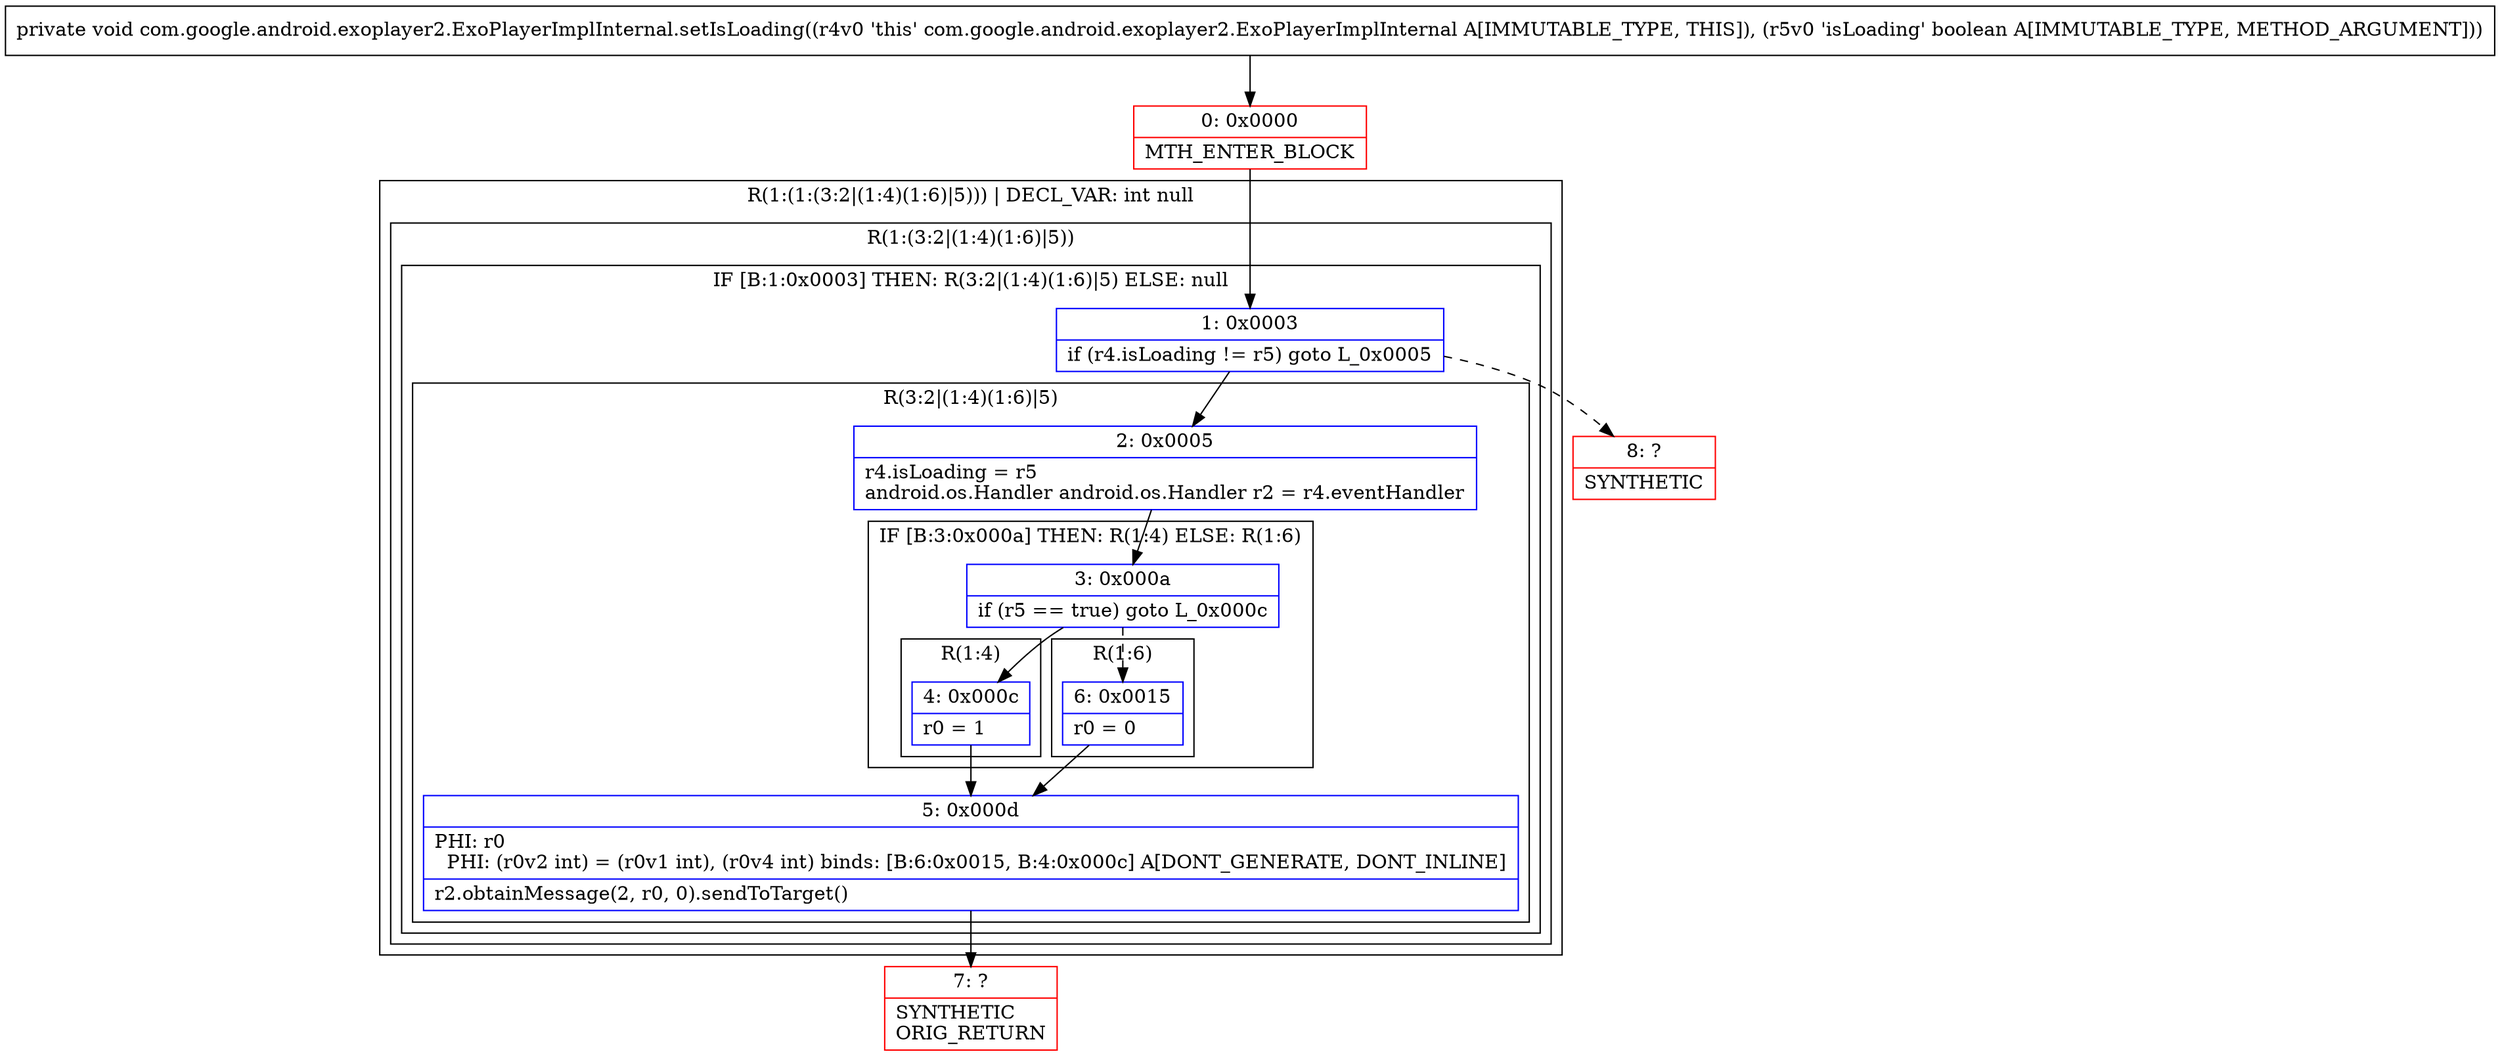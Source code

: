 digraph "CFG forcom.google.android.exoplayer2.ExoPlayerImplInternal.setIsLoading(Z)V" {
subgraph cluster_Region_483708516 {
label = "R(1:(1:(3:2|(1:4)(1:6)|5))) | DECL_VAR: int null\l";
node [shape=record,color=blue];
subgraph cluster_Region_1869162362 {
label = "R(1:(3:2|(1:4)(1:6)|5))";
node [shape=record,color=blue];
subgraph cluster_IfRegion_1841029295 {
label = "IF [B:1:0x0003] THEN: R(3:2|(1:4)(1:6)|5) ELSE: null";
node [shape=record,color=blue];
Node_1 [shape=record,label="{1\:\ 0x0003|if (r4.isLoading != r5) goto L_0x0005\l}"];
subgraph cluster_Region_143246966 {
label = "R(3:2|(1:4)(1:6)|5)";
node [shape=record,color=blue];
Node_2 [shape=record,label="{2\:\ 0x0005|r4.isLoading = r5\landroid.os.Handler android.os.Handler r2 = r4.eventHandler\l}"];
subgraph cluster_IfRegion_20482516 {
label = "IF [B:3:0x000a] THEN: R(1:4) ELSE: R(1:6)";
node [shape=record,color=blue];
Node_3 [shape=record,label="{3\:\ 0x000a|if (r5 == true) goto L_0x000c\l}"];
subgraph cluster_Region_359538333 {
label = "R(1:4)";
node [shape=record,color=blue];
Node_4 [shape=record,label="{4\:\ 0x000c|r0 = 1\l}"];
}
subgraph cluster_Region_1650366976 {
label = "R(1:6)";
node [shape=record,color=blue];
Node_6 [shape=record,label="{6\:\ 0x0015|r0 = 0\l}"];
}
}
Node_5 [shape=record,label="{5\:\ 0x000d|PHI: r0 \l  PHI: (r0v2 int) = (r0v1 int), (r0v4 int) binds: [B:6:0x0015, B:4:0x000c] A[DONT_GENERATE, DONT_INLINE]\l|r2.obtainMessage(2, r0, 0).sendToTarget()\l}"];
}
}
}
}
Node_0 [shape=record,color=red,label="{0\:\ 0x0000|MTH_ENTER_BLOCK\l}"];
Node_7 [shape=record,color=red,label="{7\:\ ?|SYNTHETIC\lORIG_RETURN\l}"];
Node_8 [shape=record,color=red,label="{8\:\ ?|SYNTHETIC\l}"];
MethodNode[shape=record,label="{private void com.google.android.exoplayer2.ExoPlayerImplInternal.setIsLoading((r4v0 'this' com.google.android.exoplayer2.ExoPlayerImplInternal A[IMMUTABLE_TYPE, THIS]), (r5v0 'isLoading' boolean A[IMMUTABLE_TYPE, METHOD_ARGUMENT])) }"];
MethodNode -> Node_0;
Node_1 -> Node_2;
Node_1 -> Node_8[style=dashed];
Node_2 -> Node_3;
Node_3 -> Node_4;
Node_3 -> Node_6[style=dashed];
Node_4 -> Node_5;
Node_6 -> Node_5;
Node_5 -> Node_7;
Node_0 -> Node_1;
}

